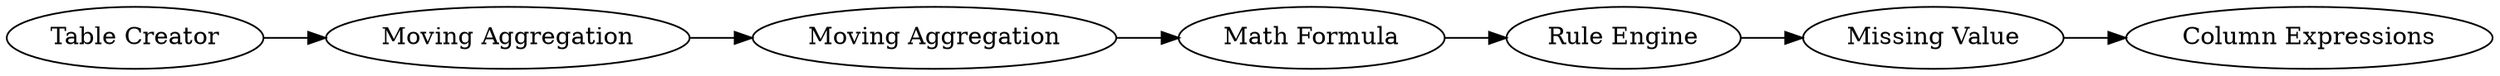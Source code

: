 digraph {
	11 -> 6
	6 -> 12
	3 -> 11
	1 -> 2
	2 -> 3
	12 -> 17
	1 [label="Table Creator"]
	11 [label="Math Formula"]
	6 [label="Rule Engine"]
	17 [label="Column Expressions"]
	3 [label="Moving Aggregation"]
	2 [label="Moving Aggregation"]
	12 [label="Missing Value"]
	rankdir=LR
}
